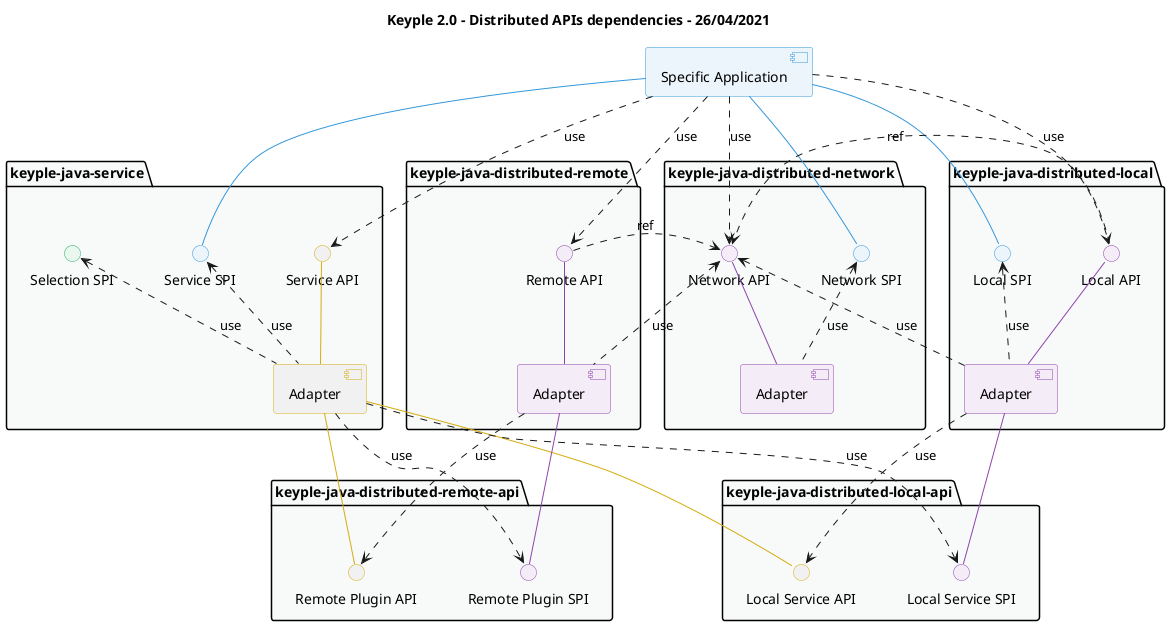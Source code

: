 @startuml
title
    Keyple 2.0 - Distributed APIs dependencies - 26/04/2021
end title

' == THEME ==

'Couleurs issues de : https://htmlcolorcodes.com/fr/tableau-de-couleur/tableau-de-couleur-design-plat/
!define COLOR_YELLOW D4AC0D
!define COLOR_RED E74C3C
!define COLOR_PURPLE 8E44AD
!define COLOR_BLUE 3498DB
!define COLOR_GREEN 27AE60
!define COLOR_GREY 2C3E50

!define C_GREY1 F8F9F9
!define C_GREY2 F2F3F4
!define C_GREY3 E5E7E9
!define C_GREY4 D7DBDD
!define C_GREY5 CACFD2
!define C_GREY6 BDC3C7
!define C_LINK 3498DB
!define C_USE 27AE60

skinparam Shadowing false
skinparam component {
    BorderColor #D4AC0D
    ' Red
    BackgroundColor<<red>> #FDEDEC
    BorderColor<<red>> #E74C3C
    ' Purple
    BackgroundColor<<purple>> #F4ECF7
    BorderColor<<purple>> #8E44AD
    ' blue
    BackgroundColor<<blue>> #EBF5FB
    BorderColor<<blue>> #3498DB
    ' Green
    BackgroundColor<<green>> #E9F7EF
    BorderColor<<green>> #27AE60
    ' Grey
    BackgroundColor<<grey>> #EAECEE
    BorderColor<<grey>> #2C3E50
}
skinparam interface {
    BorderColor #D4AC0D
    ' Red
    BackgroundColor<<red>> #FDEDEC
    BorderColor<<red>> #E74C3C
    ' Purple
    BackgroundColor<<purple>> #F4ECF7
    BorderColor<<purple>> #8E44AD
    ' blue
    BackgroundColor<<blue>> #EBF5FB
    BorderColor<<blue>> #3498DB
    ' Green
    BackgroundColor<<green>> #E9F7EF
    BorderColor<<green>> #27AE60
    ' Grey
    BackgroundColor<<grey>> #EAECEE
    BorderColor<<grey>> #2C3E50
}
hide <<red>> stereotype
hide <<purple>> stereotype
hide <<blue>> stereotype
hide <<green>> stereotype
hide <<grey>> stereotype

' == COMPONENTS ==

[Specific Application] as application <<blue>>
package "keyple-java-service" as packService {
    interface "Service API" as serviceApi
    interface "Service SPI" as serviceSpi <<blue>>
    interface "Selection SPI" as selectionSpi <<green>>
    [Adapter] as service
}
package "keyple-java-distributed-local" as packDistributedLocal {
    interface "Local API" as localApi <<purple>>
    interface "Local SPI" as localSpi <<blue>>
    [Adapter] as distributedLocal <<purple>>
}
package "keyple-java-distributed-network" as packDistributedNetwork {
    interface "Network API" as networkApi <<purple>>
    interface "Network SPI" as networkSpi <<blue>>
    [Adapter] as distributedNetwork <<purple>>
}
package "keyple-java-distributed-remote" as packDistributedRemote {
    interface "Remote API" as remoteApi <<purple>>
    [Adapter] as distributedRemote <<purple>>
}
package "keyple-java-distributed-remote-api" as packDistributedRemoteApi {
    interface "Remote Plugin SPI" as distributedRemoteSpi <<purple>>
    interface "Remote Plugin API" as distributedRemoteApi
}
package "keyple-java-distributed-local-api" as packDistributedLocalApi {
    interface "Local Service SPI" as distributedLocalSpi <<purple>>
    interface "Local Service API" as distributedLocalApi
}

' == ASSOCIATIONS ==

application -- serviceSpi #COLOR_BLUE
application -- localSpi #COLOR_BLUE
application -- networkSpi #COLOR_BLUE

service -up- serviceApi #COLOR_YELLOW
service -- distributedLocalApi #COLOR_YELLOW
service -- distributedRemoteApi #COLOR_YELLOW

distributedLocal -up- localApi #COLOR_PURPLE
distributedLocal -- distributedLocalSpi #COLOR_PURPLE

distributedNetwork -up- networkApi #COLOR_PURPLE

distributedRemote -up- remoteApi #COLOR_PURPLE
distributedRemote -- distributedRemoteSpi #COLOR_PURPLE

' USE

application ..> serviceApi : use
application ..> localApi : use
application ..> networkApi : use
application ..> remoteApi : use

service .up.> serviceSpi : use
service .up.> selectionSpi : use
service ..> distributedLocalSpi : use
service ..> distributedRemoteSpi : use

distributedLocal .up.> localSpi : use
distributedLocal ..> distributedLocalApi : use
distributedLocal .up.> networkApi : use

localApi ..> networkApi : ref

distributedNetwork .up.> networkSpi : use

distributedRemote .up.> networkApi : use
distributedRemote ..> distributedRemoteApi : use

remoteApi ..> networkApi : ref

' == STYLE ==

package packDistributedLocal #C_GREY1 {
}
package packDistributedNetwork #C_GREY1 {
}
package packDistributedRemote #C_GREY1 {
}
package packService #C_GREY1 {
}
package packDistributedRemoteApi #C_GREY1 {
}
package packDistributedLocalApi #C_GREY1 {
}

@enduml